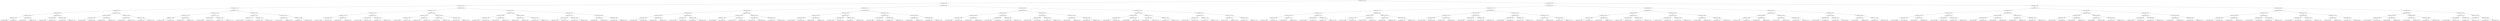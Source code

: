 digraph G{
1777118353 [label="Node{data=[4721, 4721]}"]
1777118353 -> 240229117
240229117 [label="Node{data=[1989, 1989]}"]
240229117 -> 932833192
932833192 [label="Node{data=[1191, 1191]}"]
932833192 -> 1380300256
1380300256 [label="Node{data=[1159, 1159]}"]
1380300256 -> 1589707549
1589707549 [label="Node{data=[1062, 1062]}"]
1589707549 -> 1556474954
1556474954 [label="Node{data=[1054, 1054]}"]
1556474954 -> 614065373
614065373 [label="Node{data=[1050, 1050]}"]
614065373 -> 1535946523
1535946523 [label="Node{data=[911, 911]}"]
1535946523 -> 226727580
226727580 [label="Node{data=[863, 863]}"]
1535946523 -> 2119671002
2119671002 [label="Node{data=[943, 943]}"]
614065373 -> 360919233
360919233 [label="Node{data=[1052, 1052]}"]
360919233 -> 726245661
726245661 [label="Node{data=[1051, 1051]}"]
360919233 -> 988804510
988804510 [label="Node{data=[1053, 1053]}"]
1556474954 -> 2015104853
2015104853 [label="Node{data=[1058, 1058]}"]
2015104853 -> 1955937711
1955937711 [label="Node{data=[1056, 1056]}"]
1955937711 -> 305277801
305277801 [label="Node{data=[1055, 1055]}"]
1955937711 -> 1463054260
1463054260 [label="Node{data=[1057, 1057]}"]
2015104853 -> 1338680480
1338680480 [label="Node{data=[1060, 1060]}"]
1338680480 -> 317685939
317685939 [label="Node{data=[1059, 1059]}"]
1338680480 -> 285579492
285579492 [label="Node{data=[1061, 1061]}"]
1589707549 -> 1706564799
1706564799 [label="Node{data=[1070, 1070]}"]
1706564799 -> 2144160524
2144160524 [label="Node{data=[1066, 1066]}"]
2144160524 -> 298432094
298432094 [label="Node{data=[1064, 1064]}"]
298432094 -> 741793339
741793339 [label="Node{data=[1063, 1063]}"]
298432094 -> 156136166
156136166 [label="Node{data=[1065, 1065]}"]
2144160524 -> 483319272
483319272 [label="Node{data=[1068, 1068]}"]
483319272 -> 1080685417
1080685417 [label="Node{data=[1067, 1067]}"]
483319272 -> 1521760857
1521760857 [label="Node{data=[1069, 1069]}"]
1706564799 -> 546810539
546810539 [label="Node{data=[1155, 1155]}"]
546810539 -> 1247544012
1247544012 [label="Node{data=[1133, 1133]}"]
1247544012 -> 1168196181
1168196181 [label="Node{data=[1089, 1089]}"]
1247544012 -> 1044176458
1044176458 [label="Node{data=[1154, 1154]}"]
546810539 -> 602143188
602143188 [label="Node{data=[1157, 1157]}"]
602143188 -> 151241990
151241990 [label="Node{data=[1156, 1156]}"]
602143188 -> 1191157145
1191157145 [label="Node{data=[1158, 1158]}"]
1380300256 -> 510252418
510252418 [label="Node{data=[1175, 1175]}"]
510252418 -> 586719938
586719938 [label="Node{data=[1167, 1167]}"]
586719938 -> 902064238
902064238 [label="Node{data=[1163, 1163]}"]
902064238 -> 258816026
258816026 [label="Node{data=[1161, 1161]}"]
258816026 -> 1610103216
1610103216 [label="Node{data=[1160, 1160]}"]
258816026 -> 946957887
946957887 [label="Node{data=[1162, 1162]}"]
902064238 -> 778106439
778106439 [label="Node{data=[1165, 1165]}"]
778106439 -> 1219208825
1219208825 [label="Node{data=[1164, 1164]}"]
778106439 -> 1442853733
1442853733 [label="Node{data=[1166, 1166]}"]
586719938 -> 1706274572
1706274572 [label="Node{data=[1171, 1171]}"]
1706274572 -> 1288220467
1288220467 [label="Node{data=[1169, 1169]}"]
1288220467 -> 1506103485
1506103485 [label="Node{data=[1168, 1168]}"]
1288220467 -> 235523067
235523067 [label="Node{data=[1170, 1170]}"]
1706274572 -> 1991958265
1991958265 [label="Node{data=[1173, 1173]}"]
1991958265 -> 2130855466
2130855466 [label="Node{data=[1172, 1172]}"]
1991958265 -> 212967887
212967887 [label="Node{data=[1174, 1174]}"]
510252418 -> 1277683121
1277683121 [label="Node{data=[1183, 1183]}"]
1277683121 -> 1816831962
1816831962 [label="Node{data=[1179, 1179]}"]
1816831962 -> 26517359
26517359 [label="Node{data=[1177, 1177]}"]
26517359 -> 11204939
11204939 [label="Node{data=[1176, 1176]}"]
26517359 -> 1934855810
1934855810 [label="Node{data=[1178, 1178]}"]
1816831962 -> 1251902277
1251902277 [label="Node{data=[1181, 1181]}"]
1251902277 -> 1867780766
1867780766 [label="Node{data=[1180, 1180]}"]
1251902277 -> 954457758
954457758 [label="Node{data=[1182, 1182]}"]
1277683121 -> 1462464670
1462464670 [label="Node{data=[1187, 1187]}"]
1462464670 -> 1771132309
1771132309 [label="Node{data=[1185, 1185]}"]
1771132309 -> 647920347
647920347 [label="Node{data=[1184, 1184]}"]
1771132309 -> 3102648
3102648 [label="Node{data=[1186, 1186]}"]
1462464670 -> 210532515
210532515 [label="Node{data=[1189, 1189]}"]
210532515 -> 1867692378
1867692378 [label="Node{data=[1188, 1188]}"]
210532515 -> 978276041
978276041 [label="Node{data=[1190, 1190]}"]
932833192 -> 1084710063
1084710063 [label="Node{data=[1456, 1456]}"]
1084710063 -> 797011320
797011320 [label="Node{data=[1207, 1207]}"]
797011320 -> 1432586683
1432586683 [label="Node{data=[1199, 1199]}"]
1432586683 -> 362458328
362458328 [label="Node{data=[1195, 1195]}"]
362458328 -> 1864550624
1864550624 [label="Node{data=[1193, 1193]}"]
1864550624 -> 1265406673
1265406673 [label="Node{data=[1192, 1192]}"]
1864550624 -> 42722390
42722390 [label="Node{data=[1194, 1194]}"]
362458328 -> 1119315123
1119315123 [label="Node{data=[1197, 1197]}"]
1119315123 -> 992723405
992723405 [label="Node{data=[1196, 1196]}"]
1119315123 -> 352204387
352204387 [label="Node{data=[1198, 1198]}"]
1432586683 -> 1233836542
1233836542 [label="Node{data=[1203, 1203]}"]
1233836542 -> 820100736
820100736 [label="Node{data=[1201, 1201]}"]
820100736 -> 1428235512
1428235512 [label="Node{data=[1200, 1200]}"]
820100736 -> 805915921
805915921 [label="Node{data=[1202, 1202]}"]
1233836542 -> 793978823
793978823 [label="Node{data=[1205, 1205]}"]
793978823 -> 318474515
318474515 [label="Node{data=[1204, 1204]}"]
793978823 -> 1319205200
1319205200 [label="Node{data=[1206, 1206]}"]
797011320 -> 884655184
884655184 [label="Node{data=[1215, 1215]}"]
884655184 -> 39952415
39952415 [label="Node{data=[1211, 1211]}"]
39952415 -> 1285292625
1285292625 [label="Node{data=[1209, 1209]}"]
1285292625 -> 154311019
154311019 [label="Node{data=[1208, 1208]}"]
1285292625 -> 1808290905
1808290905 [label="Node{data=[1210, 1210]}"]
39952415 -> 1688629351
1688629351 [label="Node{data=[1213, 1213]}"]
1688629351 -> 1216636968
1216636968 [label="Node{data=[1212, 1212]}"]
1688629351 -> 1432377746
1432377746 [label="Node{data=[1214, 1214]}"]
884655184 -> 2091099643
2091099643 [label="Node{data=[1452, 1452]}"]
2091099643 -> 726783808
726783808 [label="Node{data=[1217, 1217]}"]
726783808 -> 1090469674
1090469674 [label="Node{data=[1216, 1216]}"]
726783808 -> 386159214
386159214 [label="Node{data=[1451, 1451]}"]
2091099643 -> 1986633992
1986633992 [label="Node{data=[1454, 1454]}"]
1986633992 -> 1395098450
1395098450 [label="Node{data=[1453, 1453]}"]
1986633992 -> 1788403827
1788403827 [label="Node{data=[1455, 1455]}"]
1084710063 -> 1597655148
1597655148 [label="Node{data=[1973, 1973]}"]
1597655148 -> 1692455778
1692455778 [label="Node{data=[1464, 1464]}"]
1692455778 -> 196276671
196276671 [label="Node{data=[1460, 1460]}"]
196276671 -> 637801410
637801410 [label="Node{data=[1458, 1458]}"]
637801410 -> 728778310
728778310 [label="Node{data=[1457, 1457]}"]
637801410 -> 1231682441
1231682441 [label="Node{data=[1459, 1459]}"]
196276671 -> 1439351826
1439351826 [label="Node{data=[1462, 1462]}"]
1439351826 -> 1398163306
1398163306 [label="Node{data=[1461, 1461]}"]
1439351826 -> 2059233584
2059233584 [label="Node{data=[1463, 1463]}"]
1692455778 -> 2081316957
2081316957 [label="Node{data=[1496, 1496]}"]
2081316957 -> 2137510298
2137510298 [label="Node{data=[1466, 1466]}"]
2137510298 -> 510374923
510374923 [label="Node{data=[1465, 1465]}"]
2137510298 -> 252623391
252623391 [label="Node{data=[1467, 1467]}"]
2081316957 -> 868139
868139 [label="Node{data=[1971, 1971]}"]
868139 -> 1093129649
1093129649 [label="Node{data=[1970, 1970]}"]
868139 -> 36694642
36694642 [label="Node{data=[1972, 1972]}"]
1597655148 -> 2022405738
2022405738 [label="Node{data=[1981, 1981]}"]
2022405738 -> 286714423
286714423 [label="Node{data=[1977, 1977]}"]
286714423 -> 1851998201
1851998201 [label="Node{data=[1975, 1975]}"]
1851998201 -> 325198909
325198909 [label="Node{data=[1974, 1974]}"]
1851998201 -> 813246493
813246493 [label="Node{data=[1976, 1976]}"]
286714423 -> 379071351
379071351 [label="Node{data=[1979, 1979]}"]
379071351 -> 1643332266
1643332266 [label="Node{data=[1978, 1978]}"]
379071351 -> 1664274789
1664274789 [label="Node{data=[1980, 1980]}"]
2022405738 -> 443688158
443688158 [label="Node{data=[1985, 1985]}"]
443688158 -> 1298560884
1298560884 [label="Node{data=[1983, 1983]}"]
1298560884 -> 922458720
922458720 [label="Node{data=[1982, 1982]}"]
1298560884 -> 1136118819
1136118819 [label="Node{data=[1984, 1984]}"]
443688158 -> 1214792799
1214792799 [label="Node{data=[1987, 1987]}"]
1214792799 -> 910907377
910907377 [label="Node{data=[1986, 1986]}"]
1214792799 -> 1544152002
1544152002 [label="Node{data=[1988, 1988]}"]
240229117 -> 555936436
555936436 [label="Node{data=[4542, 4542]}"]
555936436 -> 736233587
736233587 [label="Node{data=[4341, 4341]}"]
736233587 -> 1199187489
1199187489 [label="Node{data=[2956, 2956]}"]
1199187489 -> 1417595647
1417595647 [label="Node{data=[2364, 2364]}"]
1417595647 -> 1656749454
1656749454 [label="Node{data=[2090, 2090]}"]
1656749454 -> 1495650362
1495650362 [label="Node{data=[2062, 2062]}"]
1495650362 -> 1341697553
1341697553 [label="Node{data=[2032, 2032]}"]
1495650362 -> 1836301347
1836301347 [label="Node{data=[2063, 2063]}"]
1656749454 -> 1883078542
1883078542 [label="Node{data=[2348, 2348]}"]
1883078542 -> 124700083
124700083 [label="Node{data=[2106, 2106]}"]
1883078542 -> 225209193
225209193 [label="Node{data=[2349, 2349]}"]
1417595647 -> 2106477635
2106477635 [label="Node{data=[2499, 2499]}"]
2106477635 -> 1716821363
1716821363 [label="Node{data=[2497, 2497]}"]
1716821363 -> 392601431
392601431 [label="Node{data=[2373, 2373]}"]
1716821363 -> 2042599921
2042599921 [label="Node{data=[2498, 2498]}"]
2106477635 -> 1994141393
1994141393 [label="Node{data=[2881, 2881]}"]
1994141393 -> 874613372
874613372 [label="Node{data=[2869, 2869]}"]
1994141393 -> 387852168
387852168 [label="Node{data=[2955, 2955]}"]
1199187489 -> 317408395
317408395 [label="Node{data=[4333, 4333]}"]
317408395 -> 89545377
89545377 [label="Node{data=[4278, 4278]}"]
89545377 -> 1033654813
1033654813 [label="Node{data=[3377, 3377]}"]
1033654813 -> 1532497985
1532497985 [label="Node{data=[2986, 2986]}"]
1033654813 -> 325048509
325048509 [label="Node{data=[4243, 4243]}"]
89545377 -> 619383589
619383589 [label="Node{data=[4280, 4280]}"]
619383589 -> 2067314975
2067314975 [label="Node{data=[4279, 4279]}"]
619383589 -> 1626956833
1626956833 [label="Node{data=[4325, 4325]}"]
317408395 -> 227463859
227463859 [label="Node{data=[4337, 4337]}"]
227463859 -> 1900036612
1900036612 [label="Node{data=[4335, 4335]}"]
1900036612 -> 1334771058
1334771058 [label="Node{data=[4334, 4334]}"]
1900036612 -> 1685930190
1685930190 [label="Node{data=[4336, 4336]}"]
227463859 -> 522001848
522001848 [label="Node{data=[4339, 4339]}"]
522001848 -> 1816013885
1816013885 [label="Node{data=[4338, 4338]}"]
522001848 -> 1415784869
1415784869 [label="Node{data=[4340, 4340]}"]
736233587 -> 1519806679
1519806679 [label="Node{data=[4496, 4496]}"]
1519806679 -> 764501728
764501728 [label="Node{data=[4349, 4349]}"]
764501728 -> 810795179
810795179 [label="Node{data=[4345, 4345]}"]
810795179 -> 2100361477
2100361477 [label="Node{data=[4343, 4343]}"]
2100361477 -> 344581796
344581796 [label="Node{data=[4342, 4342]}"]
2100361477 -> 860408971
860408971 [label="Node{data=[4344, 4344]}"]
810795179 -> 489686225
489686225 [label="Node{data=[4347, 4347]}"]
489686225 -> 1739730595
1739730595 [label="Node{data=[4346, 4346]}"]
489686225 -> 1020614711
1020614711 [label="Node{data=[4348, 4348]}"]
764501728 -> 1233975218
1233975218 [label="Node{data=[4424, 4424]}"]
1233975218 -> 1409774814
1409774814 [label="Node{data=[4387, 4387]}"]
1409774814 -> 574001099
574001099 [label="Node{data=[4371, 4371]}"]
1409774814 -> 875851610
875851610 [label="Node{data=[4407, 4407]}"]
1233975218 -> 447426313
447426313 [label="Node{data=[4494, 4494]}"]
447426313 -> 1969555718
1969555718 [label="Node{data=[4475, 4475]}"]
447426313 -> 1664850102
1664850102 [label="Node{data=[4495, 4495]}"]
1519806679 -> 1952605492
1952605492 [label="Node{data=[4534, 4534]}"]
1952605492 -> 938663894
938663894 [label="Node{data=[4530, 4530]}"]
938663894 -> 1786957079
1786957079 [label="Node{data=[4498, 4498]}"]
1786957079 -> 1438848729
1438848729 [label="Node{data=[4497, 4497]}"]
1786957079 -> 854557328
854557328 [label="Node{data=[4499, 4499]}"]
938663894 -> 323155828
323155828 [label="Node{data=[4532, 4532]}"]
323155828 -> 1876191870
1876191870 [label="Node{data=[4531, 4531]}"]
323155828 -> 577555587
577555587 [label="Node{data=[4533, 4533]}"]
1952605492 -> 1817780572
1817780572 [label="Node{data=[4538, 4538]}"]
1817780572 -> 1755611892
1755611892 [label="Node{data=[4536, 4536]}"]
1755611892 -> 619680260
619680260 [label="Node{data=[4535, 4535]}"]
1755611892 -> 1612929742
1612929742 [label="Node{data=[4537, 4537]}"]
1817780572 -> 1171637335
1171637335 [label="Node{data=[4540, 4540]}"]
1171637335 -> 153767227
153767227 [label="Node{data=[4539, 4539]}"]
1171637335 -> 1368232360
1368232360 [label="Node{data=[4541, 4541]}"]
555936436 -> 721568893
721568893 [label="Node{data=[4651, 4651]}"]
721568893 -> 1084148278
1084148278 [label="Node{data=[4558, 4558]}"]
1084148278 -> 453383307
453383307 [label="Node{data=[4550, 4550]}"]
453383307 -> 641455762
641455762 [label="Node{data=[4546, 4546]}"]
641455762 -> 522407812
522407812 [label="Node{data=[4544, 4544]}"]
522407812 -> 693823788
693823788 [label="Node{data=[4543, 4543]}"]
522407812 -> 38994624
38994624 [label="Node{data=[4545, 4545]}"]
641455762 -> 2057624414
2057624414 [label="Node{data=[4548, 4548]}"]
2057624414 -> 2139026657
2139026657 [label="Node{data=[4547, 4547]}"]
2057624414 -> 26436011
26436011 [label="Node{data=[4549, 4549]}"]
453383307 -> 466368091
466368091 [label="Node{data=[4554, 4554]}"]
466368091 -> 1198420055
1198420055 [label="Node{data=[4552, 4552]}"]
1198420055 -> 1329552807
1329552807 [label="Node{data=[4551, 4551]}"]
1198420055 -> 1438376914
1438376914 [label="Node{data=[4553, 4553]}"]
466368091 -> 792685008
792685008 [label="Node{data=[4556, 4556]}"]
792685008 -> 468142248
468142248 [label="Node{data=[4555, 4555]}"]
792685008 -> 771816470
771816470 [label="Node{data=[4557, 4557]}"]
1084148278 -> 615460727
615460727 [label="Node{data=[4643, 4643]}"]
615460727 -> 1879749595
1879749595 [label="Node{data=[4639, 4639]}"]
1879749595 -> 1367934842
1367934842 [label="Node{data=[4560, 4560]}"]
1367934842 -> 2017505553
2017505553 [label="Node{data=[4559, 4559]}"]
1367934842 -> 633990649
633990649 [label="Node{data=[4603, 4603]}"]
1879749595 -> 16254704
16254704 [label="Node{data=[4641, 4641]}"]
16254704 -> 433283906
433283906 [label="Node{data=[4640, 4640]}"]
16254704 -> 1692827984
1692827984 [label="Node{data=[4642, 4642]}"]
615460727 -> 246025744
246025744 [label="Node{data=[4647, 4647]}"]
246025744 -> 1319458483
1319458483 [label="Node{data=[4645, 4645]}"]
1319458483 -> 1282336086
1282336086 [label="Node{data=[4644, 4644]}"]
1319458483 -> 483525002
483525002 [label="Node{data=[4646, 4646]}"]
246025744 -> 1121343118
1121343118 [label="Node{data=[4649, 4649]}"]
1121343118 -> 648188073
648188073 [label="Node{data=[4648, 4648]}"]
1121343118 -> 501060990
501060990 [label="Node{data=[4650, 4650]}"]
721568893 -> 294586654
294586654 [label="Node{data=[4705, 4705]}"]
294586654 -> 1637699463
1637699463 [label="Node{data=[4697, 4697]}"]
1637699463 -> 1393081541
1393081541 [label="Node{data=[4655, 4655]}"]
1393081541 -> 571454911
571454911 [label="Node{data=[4653, 4653]}"]
571454911 -> 1268883225
1268883225 [label="Node{data=[4652, 4652]}"]
571454911 -> 1087049885
1087049885 [label="Node{data=[4654, 4654]}"]
1393081541 -> 1454596821
1454596821 [label="Node{data=[4657, 4657]}"]
1454596821 -> 164534257
164534257 [label="Node{data=[4656, 4656]}"]
1454596821 -> 1313904774
1313904774 [label="Node{data=[4658, 4658]}"]
1637699463 -> 1443313193
1443313193 [label="Node{data=[4701, 4701]}"]
1443313193 -> 468665334
468665334 [label="Node{data=[4699, 4699]}"]
468665334 -> 1726168677
1726168677 [label="Node{data=[4698, 4698]}"]
468665334 -> 742203031
742203031 [label="Node{data=[4700, 4700]}"]
1443313193 -> 1130677063
1130677063 [label="Node{data=[4703, 4703]}"]
1130677063 -> 578144302
578144302 [label="Node{data=[4702, 4702]}"]
1130677063 -> 1570429459
1570429459 [label="Node{data=[4704, 4704]}"]
294586654 -> 420986513
420986513 [label="Node{data=[4713, 4713]}"]
420986513 -> 2081175567
2081175567 [label="Node{data=[4709, 4709]}"]
2081175567 -> 1882503960
1882503960 [label="Node{data=[4707, 4707]}"]
1882503960 -> 2079702351
2079702351 [label="Node{data=[4706, 4706]}"]
1882503960 -> 1605531542
1605531542 [label="Node{data=[4708, 4708]}"]
2081175567 -> 1113845807
1113845807 [label="Node{data=[4711, 4711]}"]
1113845807 -> 391802624
391802624 [label="Node{data=[4710, 4710]}"]
1113845807 -> 1091807073
1091807073 [label="Node{data=[4712, 4712]}"]
420986513 -> 231831058
231831058 [label="Node{data=[4717, 4717]}"]
231831058 -> 1349393679
1349393679 [label="Node{data=[4715, 4715]}"]
1349393679 -> 336091757
336091757 [label="Node{data=[4714, 4714]}"]
1349393679 -> 1216143138
1216143138 [label="Node{data=[4716, 4716]}"]
231831058 -> 1318801881
1318801881 [label="Node{data=[4719, 4719]}"]
1318801881 -> 1849535328
1849535328 [label="Node{data=[4718, 4718]}"]
1318801881 -> 951083000
951083000 [label="Node{data=[4720, 4720]}"]
1777118353 -> 379257347
379257347 [label="Node{data=[7985, 7985]}"]
379257347 -> 43682960
43682960 [label="Node{data=[5128, 5128]}"]
43682960 -> 33505544
33505544 [label="Node{data=[4793, 4793]}"]
33505544 -> 998936912
998936912 [label="Node{data=[4777, 4777]}"]
998936912 -> 1976502072
1976502072 [label="Node{data=[4729, 4729]}"]
1976502072 -> 602401565
602401565 [label="Node{data=[4725, 4725]}"]
602401565 -> 1491802472
1491802472 [label="Node{data=[4723, 4723]}"]
1491802472 -> 931402548
931402548 [label="Node{data=[4722, 4722]}"]
1491802472 -> 989803579
989803579 [label="Node{data=[4724, 4724]}"]
602401565 -> 643600250
643600250 [label="Node{data=[4727, 4727]}"]
643600250 -> 654111360
654111360 [label="Node{data=[4726, 4726]}"]
643600250 -> 829835480
829835480 [label="Node{data=[4728, 4728]}"]
1976502072 -> 1928068129
1928068129 [label="Node{data=[4773, 4773]}"]
1928068129 -> 806263385
806263385 [label="Node{data=[4768, 4768]}"]
806263385 -> 1898382890
1898382890 [label="Node{data=[4730, 4730]}"]
806263385 -> 1922347102
1922347102 [label="Node{data=[4772, 4772]}"]
1928068129 -> 1597198553
1597198553 [label="Node{data=[4775, 4775]}"]
1597198553 -> 464246068
464246068 [label="Node{data=[4774, 4774]}"]
1597198553 -> 1391760957
1391760957 [label="Node{data=[4776, 4776]}"]
998936912 -> 95799933
95799933 [label="Node{data=[4785, 4785]}"]
95799933 -> 1086711690
1086711690 [label="Node{data=[4781, 4781]}"]
1086711690 -> 92440787
92440787 [label="Node{data=[4779, 4779]}"]
92440787 -> 1932632864
1932632864 [label="Node{data=[4778, 4778]}"]
92440787 -> 1484548377
1484548377 [label="Node{data=[4780, 4780]}"]
1086711690 -> 929709099
929709099 [label="Node{data=[4783, 4783]}"]
929709099 -> 641723909
641723909 [label="Node{data=[4782, 4782]}"]
929709099 -> 1491693889
1491693889 [label="Node{data=[4784, 4784]}"]
95799933 -> 1676079076
1676079076 [label="Node{data=[4789, 4789]}"]
1676079076 -> 84610263
84610263 [label="Node{data=[4787, 4787]}"]
84610263 -> 1545438645
1545438645 [label="Node{data=[4786, 4786]}"]
84610263 -> 1332581390
1332581390 [label="Node{data=[4788, 4788]}"]
1676079076 -> 463522760
463522760 [label="Node{data=[4791, 4791]}"]
463522760 -> 1183846879
1183846879 [label="Node{data=[4790, 4790]}"]
463522760 -> 1980761237
1980761237 [label="Node{data=[4792, 4792]}"]
33505544 -> 1442722749
1442722749 [label="Node{data=[4950, 4950]}"]
1442722749 -> 1209883713
1209883713 [label="Node{data=[4801, 4801]}"]
1209883713 -> 247837300
247837300 [label="Node{data=[4797, 4797]}"]
247837300 -> 2022124437
2022124437 [label="Node{data=[4795, 4795]}"]
2022124437 -> 1556126947
1556126947 [label="Node{data=[4794, 4794]}"]
2022124437 -> 2115845230
2115845230 [label="Node{data=[4796, 4796]}"]
247837300 -> 1567127499
1567127499 [label="Node{data=[4799, 4799]}"]
1567127499 -> 485631088
485631088 [label="Node{data=[4798, 4798]}"]
1567127499 -> 1150125193
1150125193 [label="Node{data=[4800, 4800]}"]
1209883713 -> 1407467066
1407467066 [label="Node{data=[4857, 4857]}"]
1407467066 -> 1294785954
1294785954 [label="Node{data=[4803, 4803]}"]
1294785954 -> 1081127379
1081127379 [label="Node{data=[4802, 4802]}"]
1294785954 -> 1760681112
1760681112 [label="Node{data=[4804, 4804]}"]
1407467066 -> 437660242
437660242 [label="Node{data=[4859, 4859]}"]
437660242 -> 830223743
830223743 [label="Node{data=[4858, 4858]}"]
437660242 -> 1950868650
1950868650 [label="Node{data=[4892, 4892]}"]
1442722749 -> 313848742
313848742 [label="Node{data=[5120, 5120]}"]
313848742 -> 970657560
970657560 [label="Node{data=[5052, 5052]}"]
970657560 -> 1776030353
1776030353 [label="Node{data=[5050, 5050]}"]
1776030353 -> 578148788
578148788 [label="Node{data=[5049, 5049]}"]
1776030353 -> 401160095
401160095 [label="Node{data=[5051, 5051]}"]
970657560 -> 1990937013
1990937013 [label="Node{data=[5118, 5118]}"]
1990937013 -> 2146080107
2146080107 [label="Node{data=[5117, 5117]}"]
1990937013 -> 1943952219
1943952219 [label="Node{data=[5119, 5119]}"]
313848742 -> 760602480
760602480 [label="Node{data=[5124, 5124]}"]
760602480 -> 27254158
27254158 [label="Node{data=[5122, 5122]}"]
27254158 -> 720720155
720720155 [label="Node{data=[5121, 5121]}"]
27254158 -> 737203101
737203101 [label="Node{data=[5123, 5123]}"]
760602480 -> 685582284
685582284 [label="Node{data=[5126, 5126]}"]
685582284 -> 1464986868
1464986868 [label="Node{data=[5125, 5125]}"]
685582284 -> 1470894732
1470894732 [label="Node{data=[5127, 5127]}"]
43682960 -> 2053988319
2053988319 [label="Node{data=[5206, 5206]}"]
2053988319 -> 1003484185
1003484185 [label="Node{data=[5144, 5144]}"]
1003484185 -> 1663142360
1663142360 [label="Node{data=[5136, 5136]}"]
1663142360 -> 1420746562
1420746562 [label="Node{data=[5132, 5132]}"]
1420746562 -> 1143857583
1143857583 [label="Node{data=[5130, 5130]}"]
1143857583 -> 440847
440847 [label="Node{data=[5129, 5129]}"]
1143857583 -> 1871092894
1871092894 [label="Node{data=[5131, 5131]}"]
1420746562 -> 1307581155
1307581155 [label="Node{data=[5134, 5134]}"]
1307581155 -> 1727773291
1727773291 [label="Node{data=[5133, 5133]}"]
1307581155 -> 1394127481
1394127481 [label="Node{data=[5135, 5135]}"]
1663142360 -> 144811752
144811752 [label="Node{data=[5140, 5140]}"]
144811752 -> 1170965021
1170965021 [label="Node{data=[5138, 5138]}"]
1170965021 -> 2128101421
2128101421 [label="Node{data=[5137, 5137]}"]
1170965021 -> 1749401333
1749401333 [label="Node{data=[5139, 5139]}"]
144811752 -> 1842791411
1842791411 [label="Node{data=[5142, 5142]}"]
1842791411 -> 1947500350
1947500350 [label="Node{data=[5141, 5141]}"]
1842791411 -> 1215398073
1215398073 [label="Node{data=[5143, 5143]}"]
1003484185 -> 226901332
226901332 [label="Node{data=[5198, 5198]}"]
226901332 -> 1452588620
1452588620 [label="Node{data=[5148, 5148]}"]
1452588620 -> 28235311
28235311 [label="Node{data=[5146, 5146]}"]
28235311 -> 1168046827
1168046827 [label="Node{data=[5145, 5145]}"]
28235311 -> 2035159953
2035159953 [label="Node{data=[5147, 5147]}"]
1452588620 -> 182166570
182166570 [label="Node{data=[5196, 5196]}"]
182166570 -> 2100495600
2100495600 [label="Node{data=[5149, 5149]}"]
182166570 -> 1330176031
1330176031 [label="Node{data=[5197, 5197]}"]
226901332 -> 1184080124
1184080124 [label="Node{data=[5202, 5202]}"]
1184080124 -> 289318640
289318640 [label="Node{data=[5200, 5200]}"]
289318640 -> 1959736483
1959736483 [label="Node{data=[5199, 5199]}"]
289318640 -> 2089777725
2089777725 [label="Node{data=[5201, 5201]}"]
1184080124 -> 666939664
666939664 [label="Node{data=[5204, 5204]}"]
666939664 -> 1127062078
1127062078 [label="Node{data=[5203, 5203]}"]
666939664 -> 1321911508
1321911508 [label="Node{data=[5205, 5205]}"]
2053988319 -> 1225982370
1225982370 [label="Node{data=[5378, 5378]}"]
1225982370 -> 1803116961
1803116961 [label="Node{data=[5370, 5370]}"]
1803116961 -> 1143663258
1143663258 [label="Node{data=[5238, 5238]}"]
1143663258 -> 1558080175
1558080175 [label="Node{data=[5208, 5208]}"]
1558080175 -> 227634823
227634823 [label="Node{data=[5207, 5207]}"]
1558080175 -> 767914749
767914749 [label="Node{data=[5237, 5237]}"]
1143663258 -> 1051210725
1051210725 [label="Node{data=[5295, 5295]}"]
1051210725 -> 294432141
294432141 [label="Node{data=[5266, 5266]}"]
1051210725 -> 401542253
401542253 [label="Node{data=[5296, 5296]}"]
1803116961 -> 297518839
297518839 [label="Node{data=[5374, 5374]}"]
297518839 -> 1861478462
1861478462 [label="Node{data=[5372, 5372]}"]
1861478462 -> 451395752
451395752 [label="Node{data=[5371, 5371]}"]
1861478462 -> 1963211773
1963211773 [label="Node{data=[5373, 5373]}"]
297518839 -> 977786836
977786836 [label="Node{data=[5376, 5376]}"]
977786836 -> 1258584762
1258584762 [label="Node{data=[5375, 5375]}"]
977786836 -> 1866596850
1866596850 [label="Node{data=[5377, 5377]}"]
1225982370 -> 994903092
994903092 [label="Node{data=[5387, 5387]}"]
994903092 -> 1068539390
1068539390 [label="Node{data=[5382, 5382]}"]
1068539390 -> 1468657944
1468657944 [label="Node{data=[5380, 5380]}"]
1468657944 -> 683353994
683353994 [label="Node{data=[5379, 5379]}"]
1468657944 -> 2063919629
2063919629 [label="Node{data=[5381, 5381]}"]
1068539390 -> 1080084478
1080084478 [label="Node{data=[5384, 5384]}"]
1080084478 -> 1484386267
1484386267 [label="Node{data=[5383, 5383]}"]
1080084478 -> 688849961
688849961 [label="Node{data=[5385, 5385]}"]
994903092 -> 1971836807
1971836807 [label="Node{data=[5545, 5545]}"]
1971836807 -> 857645566
857645566 [label="Node{data=[5440, 5440]}"]
857645566 -> 604936049
604936049 [label="Node{data=[5415, 5415]}"]
857645566 -> 1970401685
1970401685 [label="Node{data=[5500, 5500]}"]
1971836807 -> 1048652627
1048652627 [label="Node{data=[7747, 7747]}"]
1048652627 -> 2018933804
2018933804 [label="Node{data=[5746, 5746]}"]
1048652627 -> 682875208
682875208 [label="Node{data=[7984, 7984]}"]
379257347 -> 1387559058
1387559058 [label="Node{data=[8049, 8049]}"]
1387559058 -> 1708657188
1708657188 [label="Node{data=[8017, 8017]}"]
1708657188 -> 782544303
782544303 [label="Node{data=[8001, 8001]}"]
782544303 -> 409688234
409688234 [label="Node{data=[7993, 7993]}"]
409688234 -> 1768604637
1768604637 [label="Node{data=[7989, 7989]}"]
1768604637 -> 1279684094
1279684094 [label="Node{data=[7987, 7987]}"]
1279684094 -> 1191471116
1191471116 [label="Node{data=[7986, 7986]}"]
1279684094 -> 99141198
99141198 [label="Node{data=[7988, 7988]}"]
1768604637 -> 983800069
983800069 [label="Node{data=[7991, 7991]}"]
983800069 -> 1165306418
1165306418 [label="Node{data=[7990, 7990]}"]
983800069 -> 559251096
559251096 [label="Node{data=[7992, 7992]}"]
409688234 -> 1657538122
1657538122 [label="Node{data=[7997, 7997]}"]
1657538122 -> 1149354151
1149354151 [label="Node{data=[7995, 7995]}"]
1149354151 -> 684279487
684279487 [label="Node{data=[7994, 7994]}"]
1149354151 -> 576867456
576867456 [label="Node{data=[7996, 7996]}"]
1657538122 -> 538898640
538898640 [label="Node{data=[7999, 7999]}"]
538898640 -> 1783662732
1783662732 [label="Node{data=[7998, 7998]}"]
538898640 -> 139384775
139384775 [label="Node{data=[8000, 8000]}"]
782544303 -> 955816962
955816962 [label="Node{data=[8009, 8009]}"]
955816962 -> 1874289597
1874289597 [label="Node{data=[8005, 8005]}"]
1874289597 -> 30249519
30249519 [label="Node{data=[8003, 8003]}"]
30249519 -> 2135133502
2135133502 [label="Node{data=[8002, 8002]}"]
30249519 -> 52893272
52893272 [label="Node{data=[8004, 8004]}"]
1874289597 -> 1465464586
1465464586 [label="Node{data=[8007, 8007]}"]
1465464586 -> 979933988
979933988 [label="Node{data=[8006, 8006]}"]
1465464586 -> 1495391018
1495391018 [label="Node{data=[8008, 8008]}"]
955816962 -> 1653572480
1653572480 [label="Node{data=[8013, 8013]}"]
1653572480 -> 2087721404
2087721404 [label="Node{data=[8011, 8011]}"]
2087721404 -> 37686445
37686445 [label="Node{data=[8010, 8010]}"]
2087721404 -> 1427144523
1427144523 [label="Node{data=[8012, 8012]}"]
1653572480 -> 1260221930
1260221930 [label="Node{data=[8015, 8015]}"]
1260221930 -> 937179340
937179340 [label="Node{data=[8014, 8014]}"]
1260221930 -> 1299972350
1299972350 [label="Node{data=[8016, 8016]}"]
1708657188 -> 465622077
465622077 [label="Node{data=[8033, 8033]}"]
465622077 -> 1003638922
1003638922 [label="Node{data=[8025, 8025]}"]
1003638922 -> 1830688100
1830688100 [label="Node{data=[8021, 8021]}"]
1830688100 -> 1078494153
1078494153 [label="Node{data=[8019, 8019]}"]
1078494153 -> 1572128449
1572128449 [label="Node{data=[8018, 8018]}"]
1078494153 -> 1951112189
1951112189 [label="Node{data=[8020, 8020]}"]
1830688100 -> 1776485669
1776485669 [label="Node{data=[8023, 8023]}"]
1776485669 -> 1831961883
1831961883 [label="Node{data=[8022, 8022]}"]
1776485669 -> 373867698
373867698 [label="Node{data=[8024, 8024]}"]
1003638922 -> 1047802357
1047802357 [label="Node{data=[8029, 8029]}"]
1047802357 -> 1330630963
1330630963 [label="Node{data=[8027, 8027]}"]
1330630963 -> 783781020
783781020 [label="Node{data=[8026, 8026]}"]
1330630963 -> 2114629804
2114629804 [label="Node{data=[8028, 8028]}"]
1047802357 -> 1634651393
1634651393 [label="Node{data=[8031, 8031]}"]
1634651393 -> 1343835734
1343835734 [label="Node{data=[8030, 8030]}"]
1634651393 -> 1113123749
1113123749 [label="Node{data=[8032, 8032]}"]
465622077 -> 1769782418
1769782418 [label="Node{data=[8041, 8041]}"]
1769782418 -> 2121097849
2121097849 [label="Node{data=[8037, 8037]}"]
2121097849 -> 1679616028
1679616028 [label="Node{data=[8035, 8035]}"]
1679616028 -> 1637626617
1637626617 [label="Node{data=[8034, 8034]}"]
1679616028 -> 1829276276
1829276276 [label="Node{data=[8036, 8036]}"]
2121097849 -> 2028163846
2028163846 [label="Node{data=[8039, 8039]}"]
2028163846 -> 2075924494
2075924494 [label="Node{data=[8038, 8038]}"]
2028163846 -> 2067265146
2067265146 [label="Node{data=[8040, 8040]}"]
1769782418 -> 1380288578
1380288578 [label="Node{data=[8045, 8045]}"]
1380288578 -> 819763823
819763823 [label="Node{data=[8043, 8043]}"]
819763823 -> 733714450
733714450 [label="Node{data=[8042, 8042]}"]
819763823 -> 1878732601
1878732601 [label="Node{data=[8044, 8044]}"]
1380288578 -> 293780764
293780764 [label="Node{data=[8047, 8047]}"]
293780764 -> 1171870369
1171870369 [label="Node{data=[8046, 8046]}"]
293780764 -> 852830464
852830464 [label="Node{data=[8048, 8048]}"]
1387559058 -> 81873540
81873540 [label="Node{data=[8081, 8081]}"]
81873540 -> 9399641
9399641 [label="Node{data=[8065, 8065]}"]
9399641 -> 256666547
256666547 [label="Node{data=[8057, 8057]}"]
256666547 -> 340450931
340450931 [label="Node{data=[8053, 8053]}"]
340450931 -> 443618068
443618068 [label="Node{data=[8051, 8051]}"]
443618068 -> 1634685094
1634685094 [label="Node{data=[8050, 8050]}"]
443618068 -> 219328203
219328203 [label="Node{data=[8052, 8052]}"]
340450931 -> 1332297820
1332297820 [label="Node{data=[8055, 8055]}"]
1332297820 -> 1561465622
1561465622 [label="Node{data=[8054, 8054]}"]
1332297820 -> 1180926578
1180926578 [label="Node{data=[8056, 8056]}"]
256666547 -> 1579096195
1579096195 [label="Node{data=[8061, 8061]}"]
1579096195 -> 1534187708
1534187708 [label="Node{data=[8059, 8059]}"]
1534187708 -> 381090407
381090407 [label="Node{data=[8058, 8058]}"]
1534187708 -> 1285331665
1285331665 [label="Node{data=[8060, 8060]}"]
1579096195 -> 1793149121
1793149121 [label="Node{data=[8063, 8063]}"]
1793149121 -> 1065408793
1065408793 [label="Node{data=[8062, 8062]}"]
1793149121 -> 507803980
507803980 [label="Node{data=[8064, 8064]}"]
9399641 -> 916861511
916861511 [label="Node{data=[8073, 8073]}"]
916861511 -> 1457640210
1457640210 [label="Node{data=[8069, 8069]}"]
1457640210 -> 1871745222
1871745222 [label="Node{data=[8067, 8067]}"]
1871745222 -> 1386420833
1386420833 [label="Node{data=[8066, 8066]}"]
1871745222 -> 1435512440
1435512440 [label="Node{data=[8068, 8068]}"]
1457640210 -> 221322907
221322907 [label="Node{data=[8071, 8071]}"]
221322907 -> 1716304219
1716304219 [label="Node{data=[8070, 8070]}"]
221322907 -> 745981921
745981921 [label="Node{data=[8072, 8072]}"]
916861511 -> 2017583097
2017583097 [label="Node{data=[8077, 8077]}"]
2017583097 -> 2105660332
2105660332 [label="Node{data=[8075, 8075]}"]
2105660332 -> 2122595110
2122595110 [label="Node{data=[8074, 8074]}"]
2105660332 -> 1691853528
1691853528 [label="Node{data=[8076, 8076]}"]
2017583097 -> 304027564
304027564 [label="Node{data=[8079, 8079]}"]
304027564 -> 1634773744
1634773744 [label="Node{data=[8078, 8078]}"]
304027564 -> 1056104691
1056104691 [label="Node{data=[8080, 8080]}"]
81873540 -> 1735017623
1735017623 [label="Node{data=[8097, 8097]}"]
1735017623 -> 228760993
228760993 [label="Node{data=[8089, 8089]}"]
228760993 -> 1776390607
1776390607 [label="Node{data=[8085, 8085]}"]
1776390607 -> 1086132600
1086132600 [label="Node{data=[8083, 8083]}"]
1086132600 -> 1975958276
1975958276 [label="Node{data=[8082, 8082]}"]
1086132600 -> 1821409160
1821409160 [label="Node{data=[8084, 8084]}"]
1776390607 -> 161145916
161145916 [label="Node{data=[8087, 8087]}"]
161145916 -> 562303654
562303654 [label="Node{data=[8086, 8086]}"]
161145916 -> 1633321737
1633321737 [label="Node{data=[8088, 8088]}"]
228760993 -> 240770197
240770197 [label="Node{data=[8093, 8093]}"]
240770197 -> 1354523238
1354523238 [label="Node{data=[8091, 8091]}"]
1354523238 -> 1361861621
1361861621 [label="Node{data=[8090, 8090]}"]
1354523238 -> 1692125202
1692125202 [label="Node{data=[8092, 8092]}"]
240770197 -> 614862184
614862184 [label="Node{data=[8095, 8095]}"]
614862184 -> 398124232
398124232 [label="Node{data=[8094, 8094]}"]
614862184 -> 620422713
620422713 [label="Node{data=[8096, 8096]}"]
1735017623 -> 517681644
517681644 [label="Node{data=[8105, 8105]}"]
517681644 -> 176337426
176337426 [label="Node{data=[8101, 8101]}"]
176337426 -> 1256102702
1256102702 [label="Node{data=[8099, 8099]}"]
1256102702 -> 963016546
963016546 [label="Node{data=[8098, 8098]}"]
1256102702 -> 2130015731
2130015731 [label="Node{data=[8100, 8100]}"]
176337426 -> 1635277341
1635277341 [label="Node{data=[8103, 8103]}"]
1635277341 -> 1606531831
1606531831 [label="Node{data=[8102, 8102]}"]
1635277341 -> 1427512074
1427512074 [label="Node{data=[8104, 8104]}"]
517681644 -> 1685174
1685174 [label="Node{data=[8107, 8107]}"]
1685174 -> 588430362
588430362 [label="Node{data=[8106, 8106]}"]
1685174 -> 1909894285
1909894285 [label="Node{data=[9308, 9308]}"]
1909894285 -> 343750646
343750646 [label="Node{data=[9060, 9060]}"]
1909894285 -> 1503432649
1503432649 [label="Node{data=[9546, 9546]}"]
}